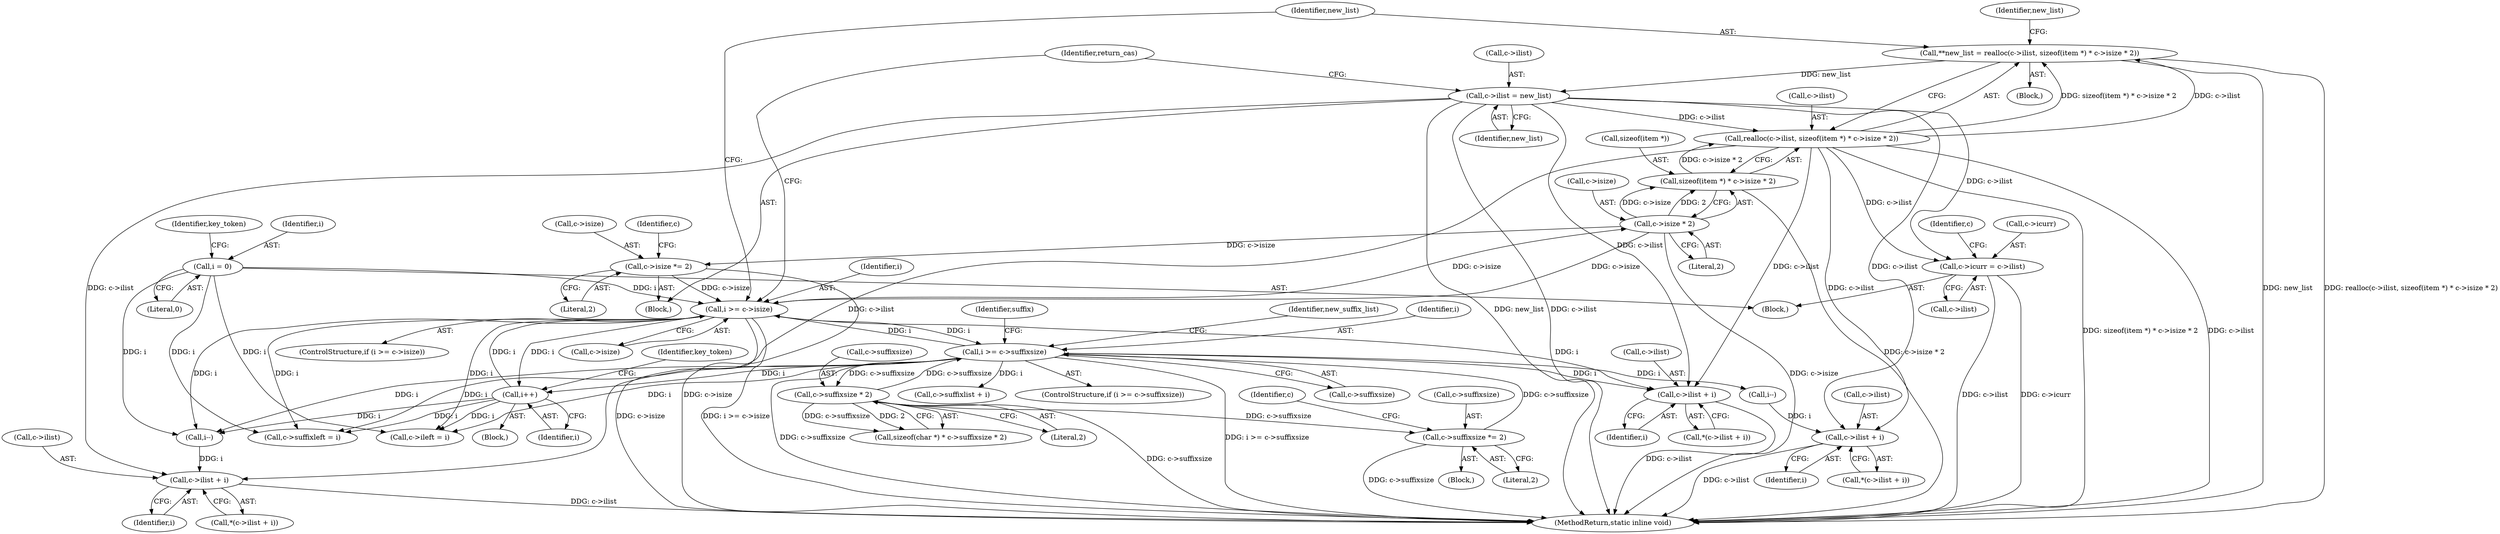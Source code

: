 digraph "0_memcached_a8c4a82787b8b6c256d61bd5c42fb7f92d1bae00@API" {
"1000199" [label="(Call,**new_list = realloc(c->ilist, sizeof(item *) * c->isize * 2))"];
"1000201" [label="(Call,realloc(c->ilist, sizeof(item *) * c->isize * 2))"];
"1000221" [label="(Call,c->ilist = new_list)"];
"1000199" [label="(Call,**new_list = realloc(c->ilist, sizeof(item *) * c->isize * 2))"];
"1000205" [label="(Call,sizeof(item *) * c->isize * 2)"];
"1000208" [label="(Call,c->isize * 2)"];
"1000192" [label="(Call,i >= c->isize)"];
"1000114" [label="(Call,i = 0)"];
"1000602" [label="(Call,i++)"];
"1000260" [label="(Call,i >= c->suffixsize)"];
"1000284" [label="(Call,c->suffixsize *= 2)"];
"1000276" [label="(Call,c->suffixsize * 2)"];
"1000216" [label="(Call,c->isize *= 2)"];
"1000165" [label="(Call,c->ilist + i)"];
"1000337" [label="(Call,c->ilist + i)"];
"1000596" [label="(Call,c->ilist + i)"];
"1000674" [label="(Call,c->icurr = c->ilist)"];
"1000306" [label="(Identifier,suffix)"];
"1000283" [label="(Block,)"];
"1000345" [label="(Call,c->suffixlist + i)"];
"1000193" [label="(Identifier,i)"];
"1000650" [label="(Identifier,key_token)"];
"1000206" [label="(Call,sizeof(item *))"];
"1000223" [label="(Identifier,c)"];
"1000208" [label="(Call,c->isize * 2)"];
"1000600" [label="(Identifier,i)"];
"1000597" [label="(Call,c->ilist)"];
"1000110" [label="(Block,)"];
"1000674" [label="(Call,c->icurr = c->ilist)"];
"1000277" [label="(Call,c->suffixsize)"];
"1000701" [label="(Call,c->suffixleft = i)"];
"1000216" [label="(Call,c->isize *= 2)"];
"1000225" [label="(Identifier,new_list)"];
"1000276" [label="(Call,c->suffixsize * 2)"];
"1000675" [label="(Call,c->icurr)"];
"1000114" [label="(Call,i = 0)"];
"1000239" [label="(Identifier,return_cas)"];
"1000336" [label="(Call,*(c->ilist + i))"];
"1000201" [label="(Call,realloc(c->ilist, sizeof(item *) * c->isize * 2))"];
"1000291" [label="(Identifier,c)"];
"1000268" [label="(Identifier,new_suffix_list)"];
"1000221" [label="(Call,c->ilist = new_list)"];
"1000115" [label="(Identifier,i)"];
"1000164" [label="(Call,*(c->ilist + i))"];
"1000202" [label="(Call,c->ilist)"];
"1000169" [label="(Identifier,i)"];
"1000194" [label="(Call,c->isize)"];
"1000116" [label="(Literal,0)"];
"1000220" [label="(Literal,2)"];
"1000215" [label="(Block,)"];
"1000681" [label="(Call,c->ileft = i)"];
"1000259" [label="(ControlStructure,if (i >= c->suffixsize))"];
"1000678" [label="(Call,c->ilist)"];
"1000199" [label="(Call,**new_list = realloc(c->ilist, sizeof(item *) * c->isize * 2))"];
"1000260" [label="(Call,i >= c->suffixsize)"];
"1000205" [label="(Call,sizeof(item *) * c->isize * 2)"];
"1000603" [label="(Identifier,i)"];
"1000200" [label="(Identifier,new_list)"];
"1000209" [label="(Call,c->isize)"];
"1000261" [label="(Identifier,i)"];
"1000284" [label="(Call,c->suffixsize *= 2)"];
"1000214" [label="(Identifier,new_list)"];
"1000280" [label="(Literal,2)"];
"1000755" [label="(MethodReturn,static inline void)"];
"1000212" [label="(Literal,2)"];
"1000273" [label="(Call,sizeof(char *) * c->suffixsize * 2)"];
"1000683" [label="(Identifier,c)"];
"1000197" [label="(Block,)"];
"1000337" [label="(Call,c->ilist + i)"];
"1000596" [label="(Call,c->ilist + i)"];
"1000120" [label="(Identifier,key_token)"];
"1000159" [label="(Call,i--)"];
"1000262" [label="(Call,c->suffixsize)"];
"1000285" [label="(Call,c->suffixsize)"];
"1000217" [label="(Call,c->isize)"];
"1000338" [label="(Call,c->ilist)"];
"1000166" [label="(Call,c->ilist)"];
"1000602" [label="(Call,i++)"];
"1000341" [label="(Identifier,i)"];
"1000165" [label="(Call,c->ilist + i)"];
"1000595" [label="(Call,*(c->ilist + i))"];
"1000191" [label="(ControlStructure,if (i >= c->isize))"];
"1000331" [label="(Call,i--)"];
"1000190" [label="(Block,)"];
"1000192" [label="(Call,i >= c->isize)"];
"1000222" [label="(Call,c->ilist)"];
"1000288" [label="(Literal,2)"];
"1000199" -> "1000197"  [label="AST: "];
"1000199" -> "1000201"  [label="CFG: "];
"1000200" -> "1000199"  [label="AST: "];
"1000201" -> "1000199"  [label="AST: "];
"1000214" -> "1000199"  [label="CFG: "];
"1000199" -> "1000755"  [label="DDG: realloc(c->ilist, sizeof(item *) * c->isize * 2)"];
"1000199" -> "1000755"  [label="DDG: new_list"];
"1000201" -> "1000199"  [label="DDG: c->ilist"];
"1000201" -> "1000199"  [label="DDG: sizeof(item *) * c->isize * 2"];
"1000199" -> "1000221"  [label="DDG: new_list"];
"1000201" -> "1000205"  [label="CFG: "];
"1000202" -> "1000201"  [label="AST: "];
"1000205" -> "1000201"  [label="AST: "];
"1000201" -> "1000755"  [label="DDG: sizeof(item *) * c->isize * 2"];
"1000201" -> "1000755"  [label="DDG: c->ilist"];
"1000201" -> "1000165"  [label="DDG: c->ilist"];
"1000221" -> "1000201"  [label="DDG: c->ilist"];
"1000205" -> "1000201"  [label="DDG: c->isize * 2"];
"1000201" -> "1000337"  [label="DDG: c->ilist"];
"1000201" -> "1000596"  [label="DDG: c->ilist"];
"1000201" -> "1000674"  [label="DDG: c->ilist"];
"1000221" -> "1000215"  [label="AST: "];
"1000221" -> "1000225"  [label="CFG: "];
"1000222" -> "1000221"  [label="AST: "];
"1000225" -> "1000221"  [label="AST: "];
"1000239" -> "1000221"  [label="CFG: "];
"1000221" -> "1000755"  [label="DDG: new_list"];
"1000221" -> "1000755"  [label="DDG: c->ilist"];
"1000221" -> "1000165"  [label="DDG: c->ilist"];
"1000221" -> "1000337"  [label="DDG: c->ilist"];
"1000221" -> "1000596"  [label="DDG: c->ilist"];
"1000221" -> "1000674"  [label="DDG: c->ilist"];
"1000205" -> "1000208"  [label="CFG: "];
"1000206" -> "1000205"  [label="AST: "];
"1000208" -> "1000205"  [label="AST: "];
"1000205" -> "1000755"  [label="DDG: c->isize * 2"];
"1000208" -> "1000205"  [label="DDG: c->isize"];
"1000208" -> "1000205"  [label="DDG: 2"];
"1000208" -> "1000212"  [label="CFG: "];
"1000209" -> "1000208"  [label="AST: "];
"1000212" -> "1000208"  [label="AST: "];
"1000208" -> "1000755"  [label="DDG: c->isize"];
"1000208" -> "1000192"  [label="DDG: c->isize"];
"1000192" -> "1000208"  [label="DDG: c->isize"];
"1000208" -> "1000216"  [label="DDG: c->isize"];
"1000192" -> "1000191"  [label="AST: "];
"1000192" -> "1000194"  [label="CFG: "];
"1000193" -> "1000192"  [label="AST: "];
"1000194" -> "1000192"  [label="AST: "];
"1000200" -> "1000192"  [label="CFG: "];
"1000239" -> "1000192"  [label="CFG: "];
"1000192" -> "1000755"  [label="DDG: c->isize"];
"1000192" -> "1000755"  [label="DDG: i >= c->isize"];
"1000192" -> "1000159"  [label="DDG: i"];
"1000114" -> "1000192"  [label="DDG: i"];
"1000602" -> "1000192"  [label="DDG: i"];
"1000260" -> "1000192"  [label="DDG: i"];
"1000216" -> "1000192"  [label="DDG: c->isize"];
"1000192" -> "1000260"  [label="DDG: i"];
"1000192" -> "1000596"  [label="DDG: i"];
"1000192" -> "1000602"  [label="DDG: i"];
"1000192" -> "1000681"  [label="DDG: i"];
"1000192" -> "1000701"  [label="DDG: i"];
"1000114" -> "1000110"  [label="AST: "];
"1000114" -> "1000116"  [label="CFG: "];
"1000115" -> "1000114"  [label="AST: "];
"1000116" -> "1000114"  [label="AST: "];
"1000120" -> "1000114"  [label="CFG: "];
"1000114" -> "1000159"  [label="DDG: i"];
"1000114" -> "1000681"  [label="DDG: i"];
"1000114" -> "1000701"  [label="DDG: i"];
"1000602" -> "1000190"  [label="AST: "];
"1000602" -> "1000603"  [label="CFG: "];
"1000603" -> "1000602"  [label="AST: "];
"1000650" -> "1000602"  [label="CFG: "];
"1000602" -> "1000159"  [label="DDG: i"];
"1000260" -> "1000602"  [label="DDG: i"];
"1000602" -> "1000681"  [label="DDG: i"];
"1000602" -> "1000701"  [label="DDG: i"];
"1000260" -> "1000259"  [label="AST: "];
"1000260" -> "1000262"  [label="CFG: "];
"1000261" -> "1000260"  [label="AST: "];
"1000262" -> "1000260"  [label="AST: "];
"1000268" -> "1000260"  [label="CFG: "];
"1000306" -> "1000260"  [label="CFG: "];
"1000260" -> "1000755"  [label="DDG: i >= c->suffixsize"];
"1000260" -> "1000755"  [label="DDG: c->suffixsize"];
"1000260" -> "1000159"  [label="DDG: i"];
"1000284" -> "1000260"  [label="DDG: c->suffixsize"];
"1000276" -> "1000260"  [label="DDG: c->suffixsize"];
"1000260" -> "1000276"  [label="DDG: c->suffixsize"];
"1000260" -> "1000331"  [label="DDG: i"];
"1000260" -> "1000345"  [label="DDG: i"];
"1000260" -> "1000596"  [label="DDG: i"];
"1000260" -> "1000681"  [label="DDG: i"];
"1000260" -> "1000701"  [label="DDG: i"];
"1000284" -> "1000283"  [label="AST: "];
"1000284" -> "1000288"  [label="CFG: "];
"1000285" -> "1000284"  [label="AST: "];
"1000288" -> "1000284"  [label="AST: "];
"1000291" -> "1000284"  [label="CFG: "];
"1000284" -> "1000755"  [label="DDG: c->suffixsize"];
"1000276" -> "1000284"  [label="DDG: c->suffixsize"];
"1000276" -> "1000273"  [label="AST: "];
"1000276" -> "1000280"  [label="CFG: "];
"1000277" -> "1000276"  [label="AST: "];
"1000280" -> "1000276"  [label="AST: "];
"1000273" -> "1000276"  [label="CFG: "];
"1000276" -> "1000755"  [label="DDG: c->suffixsize"];
"1000276" -> "1000273"  [label="DDG: c->suffixsize"];
"1000276" -> "1000273"  [label="DDG: 2"];
"1000216" -> "1000215"  [label="AST: "];
"1000216" -> "1000220"  [label="CFG: "];
"1000217" -> "1000216"  [label="AST: "];
"1000220" -> "1000216"  [label="AST: "];
"1000223" -> "1000216"  [label="CFG: "];
"1000216" -> "1000755"  [label="DDG: c->isize"];
"1000165" -> "1000164"  [label="AST: "];
"1000165" -> "1000169"  [label="CFG: "];
"1000166" -> "1000165"  [label="AST: "];
"1000169" -> "1000165"  [label="AST: "];
"1000164" -> "1000165"  [label="CFG: "];
"1000165" -> "1000755"  [label="DDG: c->ilist"];
"1000159" -> "1000165"  [label="DDG: i"];
"1000337" -> "1000336"  [label="AST: "];
"1000337" -> "1000341"  [label="CFG: "];
"1000338" -> "1000337"  [label="AST: "];
"1000341" -> "1000337"  [label="AST: "];
"1000336" -> "1000337"  [label="CFG: "];
"1000337" -> "1000755"  [label="DDG: c->ilist"];
"1000331" -> "1000337"  [label="DDG: i"];
"1000596" -> "1000595"  [label="AST: "];
"1000596" -> "1000600"  [label="CFG: "];
"1000597" -> "1000596"  [label="AST: "];
"1000600" -> "1000596"  [label="AST: "];
"1000595" -> "1000596"  [label="CFG: "];
"1000596" -> "1000755"  [label="DDG: c->ilist"];
"1000674" -> "1000110"  [label="AST: "];
"1000674" -> "1000678"  [label="CFG: "];
"1000675" -> "1000674"  [label="AST: "];
"1000678" -> "1000674"  [label="AST: "];
"1000683" -> "1000674"  [label="CFG: "];
"1000674" -> "1000755"  [label="DDG: c->ilist"];
"1000674" -> "1000755"  [label="DDG: c->icurr"];
}
